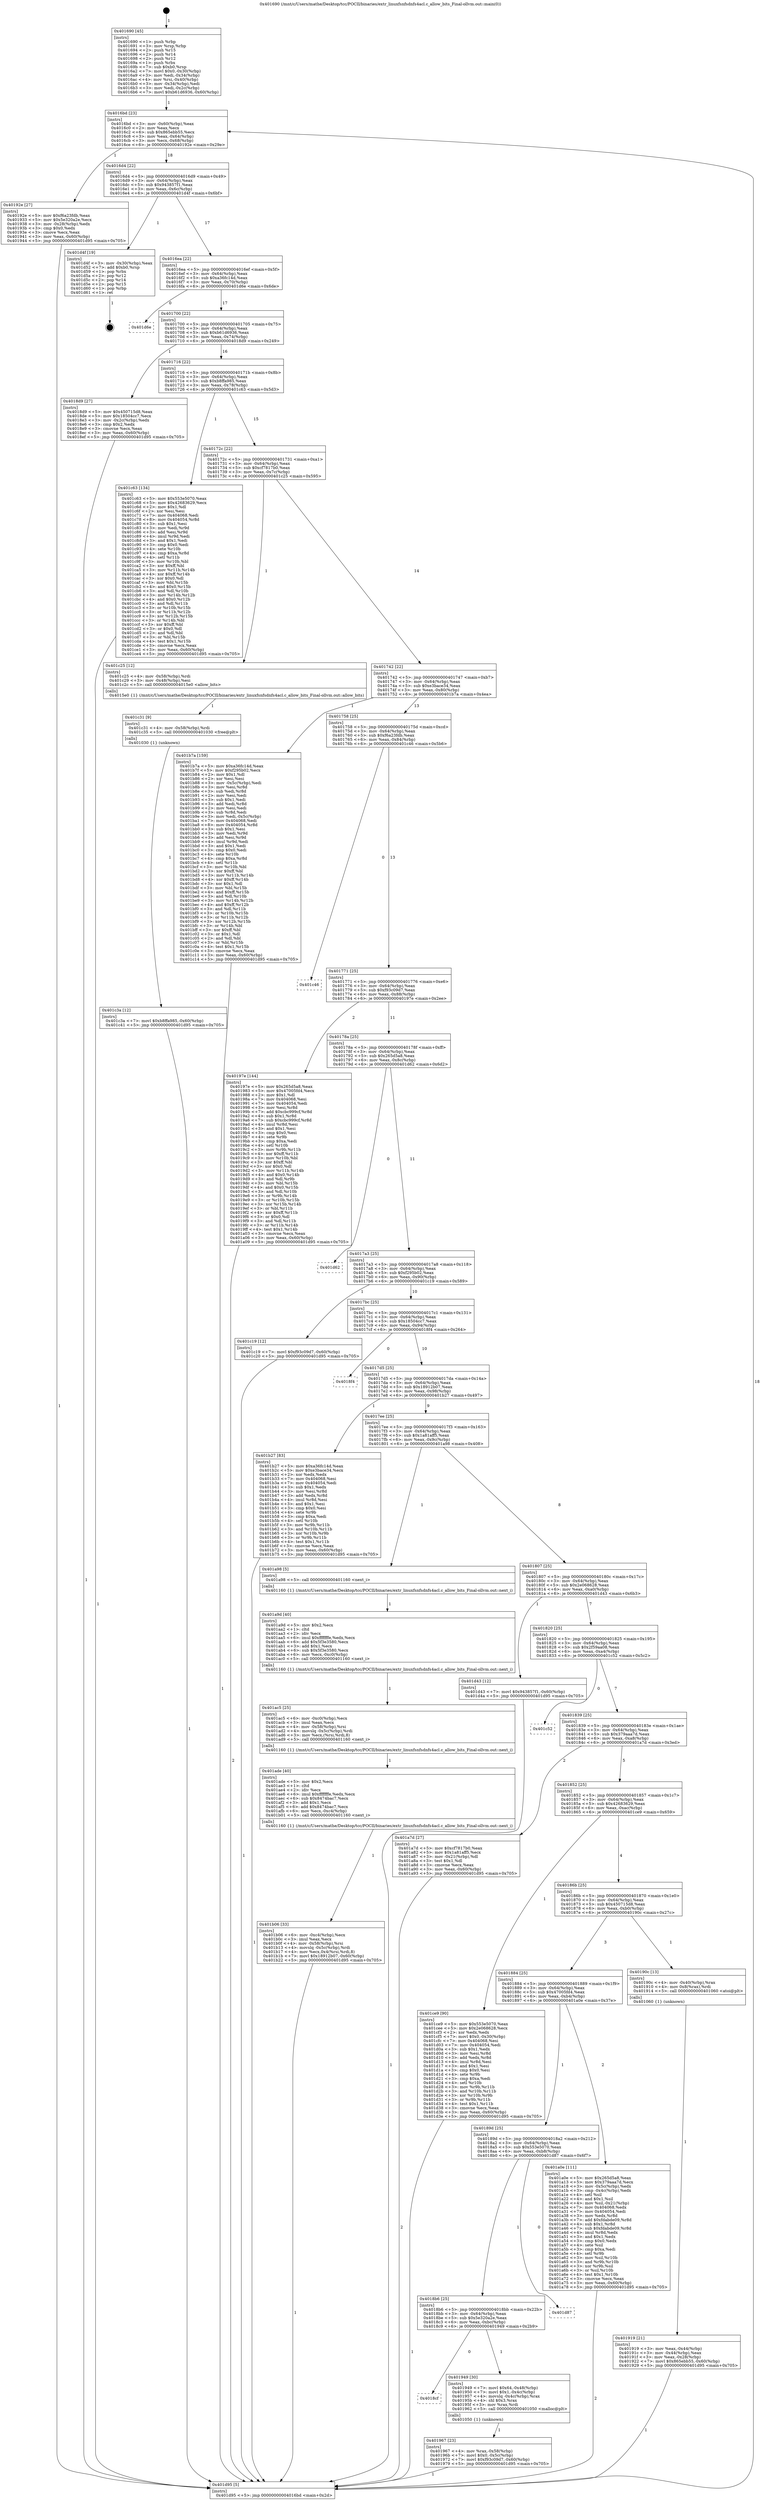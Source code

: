 digraph "0x401690" {
  label = "0x401690 (/mnt/c/Users/mathe/Desktop/tcc/POCII/binaries/extr_linuxfsnfsdnfs4acl.c_allow_bits_Final-ollvm.out::main(0))"
  labelloc = "t"
  node[shape=record]

  Entry [label="",width=0.3,height=0.3,shape=circle,fillcolor=black,style=filled]
  "0x4016bd" [label="{
     0x4016bd [23]\l
     | [instrs]\l
     &nbsp;&nbsp;0x4016bd \<+3\>: mov -0x60(%rbp),%eax\l
     &nbsp;&nbsp;0x4016c0 \<+2\>: mov %eax,%ecx\l
     &nbsp;&nbsp;0x4016c2 \<+6\>: sub $0x865ebb55,%ecx\l
     &nbsp;&nbsp;0x4016c8 \<+3\>: mov %eax,-0x64(%rbp)\l
     &nbsp;&nbsp;0x4016cb \<+3\>: mov %ecx,-0x68(%rbp)\l
     &nbsp;&nbsp;0x4016ce \<+6\>: je 000000000040192e \<main+0x29e\>\l
  }"]
  "0x40192e" [label="{
     0x40192e [27]\l
     | [instrs]\l
     &nbsp;&nbsp;0x40192e \<+5\>: mov $0xf6a23fdb,%eax\l
     &nbsp;&nbsp;0x401933 \<+5\>: mov $0x5e320a2e,%ecx\l
     &nbsp;&nbsp;0x401938 \<+3\>: mov -0x28(%rbp),%edx\l
     &nbsp;&nbsp;0x40193b \<+3\>: cmp $0x0,%edx\l
     &nbsp;&nbsp;0x40193e \<+3\>: cmove %ecx,%eax\l
     &nbsp;&nbsp;0x401941 \<+3\>: mov %eax,-0x60(%rbp)\l
     &nbsp;&nbsp;0x401944 \<+5\>: jmp 0000000000401d95 \<main+0x705\>\l
  }"]
  "0x4016d4" [label="{
     0x4016d4 [22]\l
     | [instrs]\l
     &nbsp;&nbsp;0x4016d4 \<+5\>: jmp 00000000004016d9 \<main+0x49\>\l
     &nbsp;&nbsp;0x4016d9 \<+3\>: mov -0x64(%rbp),%eax\l
     &nbsp;&nbsp;0x4016dc \<+5\>: sub $0x943857f1,%eax\l
     &nbsp;&nbsp;0x4016e1 \<+3\>: mov %eax,-0x6c(%rbp)\l
     &nbsp;&nbsp;0x4016e4 \<+6\>: je 0000000000401d4f \<main+0x6bf\>\l
  }"]
  Exit [label="",width=0.3,height=0.3,shape=circle,fillcolor=black,style=filled,peripheries=2]
  "0x401d4f" [label="{
     0x401d4f [19]\l
     | [instrs]\l
     &nbsp;&nbsp;0x401d4f \<+3\>: mov -0x30(%rbp),%eax\l
     &nbsp;&nbsp;0x401d52 \<+7\>: add $0xb0,%rsp\l
     &nbsp;&nbsp;0x401d59 \<+1\>: pop %rbx\l
     &nbsp;&nbsp;0x401d5a \<+2\>: pop %r12\l
     &nbsp;&nbsp;0x401d5c \<+2\>: pop %r14\l
     &nbsp;&nbsp;0x401d5e \<+2\>: pop %r15\l
     &nbsp;&nbsp;0x401d60 \<+1\>: pop %rbp\l
     &nbsp;&nbsp;0x401d61 \<+1\>: ret\l
  }"]
  "0x4016ea" [label="{
     0x4016ea [22]\l
     | [instrs]\l
     &nbsp;&nbsp;0x4016ea \<+5\>: jmp 00000000004016ef \<main+0x5f\>\l
     &nbsp;&nbsp;0x4016ef \<+3\>: mov -0x64(%rbp),%eax\l
     &nbsp;&nbsp;0x4016f2 \<+5\>: sub $0xa36fc14d,%eax\l
     &nbsp;&nbsp;0x4016f7 \<+3\>: mov %eax,-0x70(%rbp)\l
     &nbsp;&nbsp;0x4016fa \<+6\>: je 0000000000401d6e \<main+0x6de\>\l
  }"]
  "0x401c3a" [label="{
     0x401c3a [12]\l
     | [instrs]\l
     &nbsp;&nbsp;0x401c3a \<+7\>: movl $0xb8ffa985,-0x60(%rbp)\l
     &nbsp;&nbsp;0x401c41 \<+5\>: jmp 0000000000401d95 \<main+0x705\>\l
  }"]
  "0x401d6e" [label="{
     0x401d6e\l
  }", style=dashed]
  "0x401700" [label="{
     0x401700 [22]\l
     | [instrs]\l
     &nbsp;&nbsp;0x401700 \<+5\>: jmp 0000000000401705 \<main+0x75\>\l
     &nbsp;&nbsp;0x401705 \<+3\>: mov -0x64(%rbp),%eax\l
     &nbsp;&nbsp;0x401708 \<+5\>: sub $0xb61d6936,%eax\l
     &nbsp;&nbsp;0x40170d \<+3\>: mov %eax,-0x74(%rbp)\l
     &nbsp;&nbsp;0x401710 \<+6\>: je 00000000004018d9 \<main+0x249\>\l
  }"]
  "0x401c31" [label="{
     0x401c31 [9]\l
     | [instrs]\l
     &nbsp;&nbsp;0x401c31 \<+4\>: mov -0x58(%rbp),%rdi\l
     &nbsp;&nbsp;0x401c35 \<+5\>: call 0000000000401030 \<free@plt\>\l
     | [calls]\l
     &nbsp;&nbsp;0x401030 \{1\} (unknown)\l
  }"]
  "0x4018d9" [label="{
     0x4018d9 [27]\l
     | [instrs]\l
     &nbsp;&nbsp;0x4018d9 \<+5\>: mov $0x450715d8,%eax\l
     &nbsp;&nbsp;0x4018de \<+5\>: mov $0x18504cc7,%ecx\l
     &nbsp;&nbsp;0x4018e3 \<+3\>: mov -0x2c(%rbp),%edx\l
     &nbsp;&nbsp;0x4018e6 \<+3\>: cmp $0x2,%edx\l
     &nbsp;&nbsp;0x4018e9 \<+3\>: cmovne %ecx,%eax\l
     &nbsp;&nbsp;0x4018ec \<+3\>: mov %eax,-0x60(%rbp)\l
     &nbsp;&nbsp;0x4018ef \<+5\>: jmp 0000000000401d95 \<main+0x705\>\l
  }"]
  "0x401716" [label="{
     0x401716 [22]\l
     | [instrs]\l
     &nbsp;&nbsp;0x401716 \<+5\>: jmp 000000000040171b \<main+0x8b\>\l
     &nbsp;&nbsp;0x40171b \<+3\>: mov -0x64(%rbp),%eax\l
     &nbsp;&nbsp;0x40171e \<+5\>: sub $0xb8ffa985,%eax\l
     &nbsp;&nbsp;0x401723 \<+3\>: mov %eax,-0x78(%rbp)\l
     &nbsp;&nbsp;0x401726 \<+6\>: je 0000000000401c63 \<main+0x5d3\>\l
  }"]
  "0x401d95" [label="{
     0x401d95 [5]\l
     | [instrs]\l
     &nbsp;&nbsp;0x401d95 \<+5\>: jmp 00000000004016bd \<main+0x2d\>\l
  }"]
  "0x401690" [label="{
     0x401690 [45]\l
     | [instrs]\l
     &nbsp;&nbsp;0x401690 \<+1\>: push %rbp\l
     &nbsp;&nbsp;0x401691 \<+3\>: mov %rsp,%rbp\l
     &nbsp;&nbsp;0x401694 \<+2\>: push %r15\l
     &nbsp;&nbsp;0x401696 \<+2\>: push %r14\l
     &nbsp;&nbsp;0x401698 \<+2\>: push %r12\l
     &nbsp;&nbsp;0x40169a \<+1\>: push %rbx\l
     &nbsp;&nbsp;0x40169b \<+7\>: sub $0xb0,%rsp\l
     &nbsp;&nbsp;0x4016a2 \<+7\>: movl $0x0,-0x30(%rbp)\l
     &nbsp;&nbsp;0x4016a9 \<+3\>: mov %edi,-0x34(%rbp)\l
     &nbsp;&nbsp;0x4016ac \<+4\>: mov %rsi,-0x40(%rbp)\l
     &nbsp;&nbsp;0x4016b0 \<+3\>: mov -0x34(%rbp),%edi\l
     &nbsp;&nbsp;0x4016b3 \<+3\>: mov %edi,-0x2c(%rbp)\l
     &nbsp;&nbsp;0x4016b6 \<+7\>: movl $0xb61d6936,-0x60(%rbp)\l
  }"]
  "0x401b06" [label="{
     0x401b06 [33]\l
     | [instrs]\l
     &nbsp;&nbsp;0x401b06 \<+6\>: mov -0xc4(%rbp),%ecx\l
     &nbsp;&nbsp;0x401b0c \<+3\>: imul %eax,%ecx\l
     &nbsp;&nbsp;0x401b0f \<+4\>: mov -0x58(%rbp),%rsi\l
     &nbsp;&nbsp;0x401b13 \<+4\>: movslq -0x5c(%rbp),%rdi\l
     &nbsp;&nbsp;0x401b17 \<+4\>: mov %ecx,0x4(%rsi,%rdi,8)\l
     &nbsp;&nbsp;0x401b1b \<+7\>: movl $0x18912b07,-0x60(%rbp)\l
     &nbsp;&nbsp;0x401b22 \<+5\>: jmp 0000000000401d95 \<main+0x705\>\l
  }"]
  "0x401c63" [label="{
     0x401c63 [134]\l
     | [instrs]\l
     &nbsp;&nbsp;0x401c63 \<+5\>: mov $0x553e5070,%eax\l
     &nbsp;&nbsp;0x401c68 \<+5\>: mov $0x42683629,%ecx\l
     &nbsp;&nbsp;0x401c6d \<+2\>: mov $0x1,%dl\l
     &nbsp;&nbsp;0x401c6f \<+2\>: xor %esi,%esi\l
     &nbsp;&nbsp;0x401c71 \<+7\>: mov 0x404068,%edi\l
     &nbsp;&nbsp;0x401c78 \<+8\>: mov 0x404054,%r8d\l
     &nbsp;&nbsp;0x401c80 \<+3\>: sub $0x1,%esi\l
     &nbsp;&nbsp;0x401c83 \<+3\>: mov %edi,%r9d\l
     &nbsp;&nbsp;0x401c86 \<+3\>: add %esi,%r9d\l
     &nbsp;&nbsp;0x401c89 \<+4\>: imul %r9d,%edi\l
     &nbsp;&nbsp;0x401c8d \<+3\>: and $0x1,%edi\l
     &nbsp;&nbsp;0x401c90 \<+3\>: cmp $0x0,%edi\l
     &nbsp;&nbsp;0x401c93 \<+4\>: sete %r10b\l
     &nbsp;&nbsp;0x401c97 \<+4\>: cmp $0xa,%r8d\l
     &nbsp;&nbsp;0x401c9b \<+4\>: setl %r11b\l
     &nbsp;&nbsp;0x401c9f \<+3\>: mov %r10b,%bl\l
     &nbsp;&nbsp;0x401ca2 \<+3\>: xor $0xff,%bl\l
     &nbsp;&nbsp;0x401ca5 \<+3\>: mov %r11b,%r14b\l
     &nbsp;&nbsp;0x401ca8 \<+4\>: xor $0xff,%r14b\l
     &nbsp;&nbsp;0x401cac \<+3\>: xor $0x0,%dl\l
     &nbsp;&nbsp;0x401caf \<+3\>: mov %bl,%r15b\l
     &nbsp;&nbsp;0x401cb2 \<+4\>: and $0x0,%r15b\l
     &nbsp;&nbsp;0x401cb6 \<+3\>: and %dl,%r10b\l
     &nbsp;&nbsp;0x401cb9 \<+3\>: mov %r14b,%r12b\l
     &nbsp;&nbsp;0x401cbc \<+4\>: and $0x0,%r12b\l
     &nbsp;&nbsp;0x401cc0 \<+3\>: and %dl,%r11b\l
     &nbsp;&nbsp;0x401cc3 \<+3\>: or %r10b,%r15b\l
     &nbsp;&nbsp;0x401cc6 \<+3\>: or %r11b,%r12b\l
     &nbsp;&nbsp;0x401cc9 \<+3\>: xor %r12b,%r15b\l
     &nbsp;&nbsp;0x401ccc \<+3\>: or %r14b,%bl\l
     &nbsp;&nbsp;0x401ccf \<+3\>: xor $0xff,%bl\l
     &nbsp;&nbsp;0x401cd2 \<+3\>: or $0x0,%dl\l
     &nbsp;&nbsp;0x401cd5 \<+2\>: and %dl,%bl\l
     &nbsp;&nbsp;0x401cd7 \<+3\>: or %bl,%r15b\l
     &nbsp;&nbsp;0x401cda \<+4\>: test $0x1,%r15b\l
     &nbsp;&nbsp;0x401cde \<+3\>: cmovne %ecx,%eax\l
     &nbsp;&nbsp;0x401ce1 \<+3\>: mov %eax,-0x60(%rbp)\l
     &nbsp;&nbsp;0x401ce4 \<+5\>: jmp 0000000000401d95 \<main+0x705\>\l
  }"]
  "0x40172c" [label="{
     0x40172c [22]\l
     | [instrs]\l
     &nbsp;&nbsp;0x40172c \<+5\>: jmp 0000000000401731 \<main+0xa1\>\l
     &nbsp;&nbsp;0x401731 \<+3\>: mov -0x64(%rbp),%eax\l
     &nbsp;&nbsp;0x401734 \<+5\>: sub $0xcf7817b0,%eax\l
     &nbsp;&nbsp;0x401739 \<+3\>: mov %eax,-0x7c(%rbp)\l
     &nbsp;&nbsp;0x40173c \<+6\>: je 0000000000401c25 \<main+0x595\>\l
  }"]
  "0x401ade" [label="{
     0x401ade [40]\l
     | [instrs]\l
     &nbsp;&nbsp;0x401ade \<+5\>: mov $0x2,%ecx\l
     &nbsp;&nbsp;0x401ae3 \<+1\>: cltd\l
     &nbsp;&nbsp;0x401ae4 \<+2\>: idiv %ecx\l
     &nbsp;&nbsp;0x401ae6 \<+6\>: imul $0xfffffffe,%edx,%ecx\l
     &nbsp;&nbsp;0x401aec \<+6\>: sub $0x8474bac7,%ecx\l
     &nbsp;&nbsp;0x401af2 \<+3\>: add $0x1,%ecx\l
     &nbsp;&nbsp;0x401af5 \<+6\>: add $0x8474bac7,%ecx\l
     &nbsp;&nbsp;0x401afb \<+6\>: mov %ecx,-0xc4(%rbp)\l
     &nbsp;&nbsp;0x401b01 \<+5\>: call 0000000000401160 \<next_i\>\l
     | [calls]\l
     &nbsp;&nbsp;0x401160 \{1\} (/mnt/c/Users/mathe/Desktop/tcc/POCII/binaries/extr_linuxfsnfsdnfs4acl.c_allow_bits_Final-ollvm.out::next_i)\l
  }"]
  "0x401c25" [label="{
     0x401c25 [12]\l
     | [instrs]\l
     &nbsp;&nbsp;0x401c25 \<+4\>: mov -0x58(%rbp),%rdi\l
     &nbsp;&nbsp;0x401c29 \<+3\>: mov -0x48(%rbp),%esi\l
     &nbsp;&nbsp;0x401c2c \<+5\>: call 00000000004015e0 \<allow_bits\>\l
     | [calls]\l
     &nbsp;&nbsp;0x4015e0 \{1\} (/mnt/c/Users/mathe/Desktop/tcc/POCII/binaries/extr_linuxfsnfsdnfs4acl.c_allow_bits_Final-ollvm.out::allow_bits)\l
  }"]
  "0x401742" [label="{
     0x401742 [22]\l
     | [instrs]\l
     &nbsp;&nbsp;0x401742 \<+5\>: jmp 0000000000401747 \<main+0xb7\>\l
     &nbsp;&nbsp;0x401747 \<+3\>: mov -0x64(%rbp),%eax\l
     &nbsp;&nbsp;0x40174a \<+5\>: sub $0xe3bace34,%eax\l
     &nbsp;&nbsp;0x40174f \<+3\>: mov %eax,-0x80(%rbp)\l
     &nbsp;&nbsp;0x401752 \<+6\>: je 0000000000401b7a \<main+0x4ea\>\l
  }"]
  "0x401ac5" [label="{
     0x401ac5 [25]\l
     | [instrs]\l
     &nbsp;&nbsp;0x401ac5 \<+6\>: mov -0xc0(%rbp),%ecx\l
     &nbsp;&nbsp;0x401acb \<+3\>: imul %eax,%ecx\l
     &nbsp;&nbsp;0x401ace \<+4\>: mov -0x58(%rbp),%rsi\l
     &nbsp;&nbsp;0x401ad2 \<+4\>: movslq -0x5c(%rbp),%rdi\l
     &nbsp;&nbsp;0x401ad6 \<+3\>: mov %ecx,(%rsi,%rdi,8)\l
     &nbsp;&nbsp;0x401ad9 \<+5\>: call 0000000000401160 \<next_i\>\l
     | [calls]\l
     &nbsp;&nbsp;0x401160 \{1\} (/mnt/c/Users/mathe/Desktop/tcc/POCII/binaries/extr_linuxfsnfsdnfs4acl.c_allow_bits_Final-ollvm.out::next_i)\l
  }"]
  "0x401b7a" [label="{
     0x401b7a [159]\l
     | [instrs]\l
     &nbsp;&nbsp;0x401b7a \<+5\>: mov $0xa36fc14d,%eax\l
     &nbsp;&nbsp;0x401b7f \<+5\>: mov $0xf295b02,%ecx\l
     &nbsp;&nbsp;0x401b84 \<+2\>: mov $0x1,%dl\l
     &nbsp;&nbsp;0x401b86 \<+2\>: xor %esi,%esi\l
     &nbsp;&nbsp;0x401b88 \<+3\>: mov -0x5c(%rbp),%edi\l
     &nbsp;&nbsp;0x401b8b \<+3\>: mov %esi,%r8d\l
     &nbsp;&nbsp;0x401b8e \<+3\>: sub %edi,%r8d\l
     &nbsp;&nbsp;0x401b91 \<+2\>: mov %esi,%edi\l
     &nbsp;&nbsp;0x401b93 \<+3\>: sub $0x1,%edi\l
     &nbsp;&nbsp;0x401b96 \<+3\>: add %edi,%r8d\l
     &nbsp;&nbsp;0x401b99 \<+2\>: mov %esi,%edi\l
     &nbsp;&nbsp;0x401b9b \<+3\>: sub %r8d,%edi\l
     &nbsp;&nbsp;0x401b9e \<+3\>: mov %edi,-0x5c(%rbp)\l
     &nbsp;&nbsp;0x401ba1 \<+7\>: mov 0x404068,%edi\l
     &nbsp;&nbsp;0x401ba8 \<+8\>: mov 0x404054,%r8d\l
     &nbsp;&nbsp;0x401bb0 \<+3\>: sub $0x1,%esi\l
     &nbsp;&nbsp;0x401bb3 \<+3\>: mov %edi,%r9d\l
     &nbsp;&nbsp;0x401bb6 \<+3\>: add %esi,%r9d\l
     &nbsp;&nbsp;0x401bb9 \<+4\>: imul %r9d,%edi\l
     &nbsp;&nbsp;0x401bbd \<+3\>: and $0x1,%edi\l
     &nbsp;&nbsp;0x401bc0 \<+3\>: cmp $0x0,%edi\l
     &nbsp;&nbsp;0x401bc3 \<+4\>: sete %r10b\l
     &nbsp;&nbsp;0x401bc7 \<+4\>: cmp $0xa,%r8d\l
     &nbsp;&nbsp;0x401bcb \<+4\>: setl %r11b\l
     &nbsp;&nbsp;0x401bcf \<+3\>: mov %r10b,%bl\l
     &nbsp;&nbsp;0x401bd2 \<+3\>: xor $0xff,%bl\l
     &nbsp;&nbsp;0x401bd5 \<+3\>: mov %r11b,%r14b\l
     &nbsp;&nbsp;0x401bd8 \<+4\>: xor $0xff,%r14b\l
     &nbsp;&nbsp;0x401bdc \<+3\>: xor $0x1,%dl\l
     &nbsp;&nbsp;0x401bdf \<+3\>: mov %bl,%r15b\l
     &nbsp;&nbsp;0x401be2 \<+4\>: and $0xff,%r15b\l
     &nbsp;&nbsp;0x401be6 \<+3\>: and %dl,%r10b\l
     &nbsp;&nbsp;0x401be9 \<+3\>: mov %r14b,%r12b\l
     &nbsp;&nbsp;0x401bec \<+4\>: and $0xff,%r12b\l
     &nbsp;&nbsp;0x401bf0 \<+3\>: and %dl,%r11b\l
     &nbsp;&nbsp;0x401bf3 \<+3\>: or %r10b,%r15b\l
     &nbsp;&nbsp;0x401bf6 \<+3\>: or %r11b,%r12b\l
     &nbsp;&nbsp;0x401bf9 \<+3\>: xor %r12b,%r15b\l
     &nbsp;&nbsp;0x401bfc \<+3\>: or %r14b,%bl\l
     &nbsp;&nbsp;0x401bff \<+3\>: xor $0xff,%bl\l
     &nbsp;&nbsp;0x401c02 \<+3\>: or $0x1,%dl\l
     &nbsp;&nbsp;0x401c05 \<+2\>: and %dl,%bl\l
     &nbsp;&nbsp;0x401c07 \<+3\>: or %bl,%r15b\l
     &nbsp;&nbsp;0x401c0a \<+4\>: test $0x1,%r15b\l
     &nbsp;&nbsp;0x401c0e \<+3\>: cmovne %ecx,%eax\l
     &nbsp;&nbsp;0x401c11 \<+3\>: mov %eax,-0x60(%rbp)\l
     &nbsp;&nbsp;0x401c14 \<+5\>: jmp 0000000000401d95 \<main+0x705\>\l
  }"]
  "0x401758" [label="{
     0x401758 [25]\l
     | [instrs]\l
     &nbsp;&nbsp;0x401758 \<+5\>: jmp 000000000040175d \<main+0xcd\>\l
     &nbsp;&nbsp;0x40175d \<+3\>: mov -0x64(%rbp),%eax\l
     &nbsp;&nbsp;0x401760 \<+5\>: sub $0xf6a23fdb,%eax\l
     &nbsp;&nbsp;0x401765 \<+6\>: mov %eax,-0x84(%rbp)\l
     &nbsp;&nbsp;0x40176b \<+6\>: je 0000000000401c46 \<main+0x5b6\>\l
  }"]
  "0x401a9d" [label="{
     0x401a9d [40]\l
     | [instrs]\l
     &nbsp;&nbsp;0x401a9d \<+5\>: mov $0x2,%ecx\l
     &nbsp;&nbsp;0x401aa2 \<+1\>: cltd\l
     &nbsp;&nbsp;0x401aa3 \<+2\>: idiv %ecx\l
     &nbsp;&nbsp;0x401aa5 \<+6\>: imul $0xfffffffe,%edx,%ecx\l
     &nbsp;&nbsp;0x401aab \<+6\>: add $0x5f3e3580,%ecx\l
     &nbsp;&nbsp;0x401ab1 \<+3\>: add $0x1,%ecx\l
     &nbsp;&nbsp;0x401ab4 \<+6\>: sub $0x5f3e3580,%ecx\l
     &nbsp;&nbsp;0x401aba \<+6\>: mov %ecx,-0xc0(%rbp)\l
     &nbsp;&nbsp;0x401ac0 \<+5\>: call 0000000000401160 \<next_i\>\l
     | [calls]\l
     &nbsp;&nbsp;0x401160 \{1\} (/mnt/c/Users/mathe/Desktop/tcc/POCII/binaries/extr_linuxfsnfsdnfs4acl.c_allow_bits_Final-ollvm.out::next_i)\l
  }"]
  "0x401c46" [label="{
     0x401c46\l
  }", style=dashed]
  "0x401771" [label="{
     0x401771 [25]\l
     | [instrs]\l
     &nbsp;&nbsp;0x401771 \<+5\>: jmp 0000000000401776 \<main+0xe6\>\l
     &nbsp;&nbsp;0x401776 \<+3\>: mov -0x64(%rbp),%eax\l
     &nbsp;&nbsp;0x401779 \<+5\>: sub $0xf93c09d7,%eax\l
     &nbsp;&nbsp;0x40177e \<+6\>: mov %eax,-0x88(%rbp)\l
     &nbsp;&nbsp;0x401784 \<+6\>: je 000000000040197e \<main+0x2ee\>\l
  }"]
  "0x401967" [label="{
     0x401967 [23]\l
     | [instrs]\l
     &nbsp;&nbsp;0x401967 \<+4\>: mov %rax,-0x58(%rbp)\l
     &nbsp;&nbsp;0x40196b \<+7\>: movl $0x0,-0x5c(%rbp)\l
     &nbsp;&nbsp;0x401972 \<+7\>: movl $0xf93c09d7,-0x60(%rbp)\l
     &nbsp;&nbsp;0x401979 \<+5\>: jmp 0000000000401d95 \<main+0x705\>\l
  }"]
  "0x40197e" [label="{
     0x40197e [144]\l
     | [instrs]\l
     &nbsp;&nbsp;0x40197e \<+5\>: mov $0x265d5a8,%eax\l
     &nbsp;&nbsp;0x401983 \<+5\>: mov $0x47005fd4,%ecx\l
     &nbsp;&nbsp;0x401988 \<+2\>: mov $0x1,%dl\l
     &nbsp;&nbsp;0x40198a \<+7\>: mov 0x404068,%esi\l
     &nbsp;&nbsp;0x401991 \<+7\>: mov 0x404054,%edi\l
     &nbsp;&nbsp;0x401998 \<+3\>: mov %esi,%r8d\l
     &nbsp;&nbsp;0x40199b \<+7\>: add $0xcbc999cf,%r8d\l
     &nbsp;&nbsp;0x4019a2 \<+4\>: sub $0x1,%r8d\l
     &nbsp;&nbsp;0x4019a6 \<+7\>: sub $0xcbc999cf,%r8d\l
     &nbsp;&nbsp;0x4019ad \<+4\>: imul %r8d,%esi\l
     &nbsp;&nbsp;0x4019b1 \<+3\>: and $0x1,%esi\l
     &nbsp;&nbsp;0x4019b4 \<+3\>: cmp $0x0,%esi\l
     &nbsp;&nbsp;0x4019b7 \<+4\>: sete %r9b\l
     &nbsp;&nbsp;0x4019bb \<+3\>: cmp $0xa,%edi\l
     &nbsp;&nbsp;0x4019be \<+4\>: setl %r10b\l
     &nbsp;&nbsp;0x4019c2 \<+3\>: mov %r9b,%r11b\l
     &nbsp;&nbsp;0x4019c5 \<+4\>: xor $0xff,%r11b\l
     &nbsp;&nbsp;0x4019c9 \<+3\>: mov %r10b,%bl\l
     &nbsp;&nbsp;0x4019cc \<+3\>: xor $0xff,%bl\l
     &nbsp;&nbsp;0x4019cf \<+3\>: xor $0x0,%dl\l
     &nbsp;&nbsp;0x4019d2 \<+3\>: mov %r11b,%r14b\l
     &nbsp;&nbsp;0x4019d5 \<+4\>: and $0x0,%r14b\l
     &nbsp;&nbsp;0x4019d9 \<+3\>: and %dl,%r9b\l
     &nbsp;&nbsp;0x4019dc \<+3\>: mov %bl,%r15b\l
     &nbsp;&nbsp;0x4019df \<+4\>: and $0x0,%r15b\l
     &nbsp;&nbsp;0x4019e3 \<+3\>: and %dl,%r10b\l
     &nbsp;&nbsp;0x4019e6 \<+3\>: or %r9b,%r14b\l
     &nbsp;&nbsp;0x4019e9 \<+3\>: or %r10b,%r15b\l
     &nbsp;&nbsp;0x4019ec \<+3\>: xor %r15b,%r14b\l
     &nbsp;&nbsp;0x4019ef \<+3\>: or %bl,%r11b\l
     &nbsp;&nbsp;0x4019f2 \<+4\>: xor $0xff,%r11b\l
     &nbsp;&nbsp;0x4019f6 \<+3\>: or $0x0,%dl\l
     &nbsp;&nbsp;0x4019f9 \<+3\>: and %dl,%r11b\l
     &nbsp;&nbsp;0x4019fc \<+3\>: or %r11b,%r14b\l
     &nbsp;&nbsp;0x4019ff \<+4\>: test $0x1,%r14b\l
     &nbsp;&nbsp;0x401a03 \<+3\>: cmovne %ecx,%eax\l
     &nbsp;&nbsp;0x401a06 \<+3\>: mov %eax,-0x60(%rbp)\l
     &nbsp;&nbsp;0x401a09 \<+5\>: jmp 0000000000401d95 \<main+0x705\>\l
  }"]
  "0x40178a" [label="{
     0x40178a [25]\l
     | [instrs]\l
     &nbsp;&nbsp;0x40178a \<+5\>: jmp 000000000040178f \<main+0xff\>\l
     &nbsp;&nbsp;0x40178f \<+3\>: mov -0x64(%rbp),%eax\l
     &nbsp;&nbsp;0x401792 \<+5\>: sub $0x265d5a8,%eax\l
     &nbsp;&nbsp;0x401797 \<+6\>: mov %eax,-0x8c(%rbp)\l
     &nbsp;&nbsp;0x40179d \<+6\>: je 0000000000401d62 \<main+0x6d2\>\l
  }"]
  "0x4018cf" [label="{
     0x4018cf\l
  }", style=dashed]
  "0x401d62" [label="{
     0x401d62\l
  }", style=dashed]
  "0x4017a3" [label="{
     0x4017a3 [25]\l
     | [instrs]\l
     &nbsp;&nbsp;0x4017a3 \<+5\>: jmp 00000000004017a8 \<main+0x118\>\l
     &nbsp;&nbsp;0x4017a8 \<+3\>: mov -0x64(%rbp),%eax\l
     &nbsp;&nbsp;0x4017ab \<+5\>: sub $0xf295b02,%eax\l
     &nbsp;&nbsp;0x4017b0 \<+6\>: mov %eax,-0x90(%rbp)\l
     &nbsp;&nbsp;0x4017b6 \<+6\>: je 0000000000401c19 \<main+0x589\>\l
  }"]
  "0x401949" [label="{
     0x401949 [30]\l
     | [instrs]\l
     &nbsp;&nbsp;0x401949 \<+7\>: movl $0x64,-0x48(%rbp)\l
     &nbsp;&nbsp;0x401950 \<+7\>: movl $0x1,-0x4c(%rbp)\l
     &nbsp;&nbsp;0x401957 \<+4\>: movslq -0x4c(%rbp),%rax\l
     &nbsp;&nbsp;0x40195b \<+4\>: shl $0x3,%rax\l
     &nbsp;&nbsp;0x40195f \<+3\>: mov %rax,%rdi\l
     &nbsp;&nbsp;0x401962 \<+5\>: call 0000000000401050 \<malloc@plt\>\l
     | [calls]\l
     &nbsp;&nbsp;0x401050 \{1\} (unknown)\l
  }"]
  "0x401c19" [label="{
     0x401c19 [12]\l
     | [instrs]\l
     &nbsp;&nbsp;0x401c19 \<+7\>: movl $0xf93c09d7,-0x60(%rbp)\l
     &nbsp;&nbsp;0x401c20 \<+5\>: jmp 0000000000401d95 \<main+0x705\>\l
  }"]
  "0x4017bc" [label="{
     0x4017bc [25]\l
     | [instrs]\l
     &nbsp;&nbsp;0x4017bc \<+5\>: jmp 00000000004017c1 \<main+0x131\>\l
     &nbsp;&nbsp;0x4017c1 \<+3\>: mov -0x64(%rbp),%eax\l
     &nbsp;&nbsp;0x4017c4 \<+5\>: sub $0x18504cc7,%eax\l
     &nbsp;&nbsp;0x4017c9 \<+6\>: mov %eax,-0x94(%rbp)\l
     &nbsp;&nbsp;0x4017cf \<+6\>: je 00000000004018f4 \<main+0x264\>\l
  }"]
  "0x4018b6" [label="{
     0x4018b6 [25]\l
     | [instrs]\l
     &nbsp;&nbsp;0x4018b6 \<+5\>: jmp 00000000004018bb \<main+0x22b\>\l
     &nbsp;&nbsp;0x4018bb \<+3\>: mov -0x64(%rbp),%eax\l
     &nbsp;&nbsp;0x4018be \<+5\>: sub $0x5e320a2e,%eax\l
     &nbsp;&nbsp;0x4018c3 \<+6\>: mov %eax,-0xbc(%rbp)\l
     &nbsp;&nbsp;0x4018c9 \<+6\>: je 0000000000401949 \<main+0x2b9\>\l
  }"]
  "0x4018f4" [label="{
     0x4018f4\l
  }", style=dashed]
  "0x4017d5" [label="{
     0x4017d5 [25]\l
     | [instrs]\l
     &nbsp;&nbsp;0x4017d5 \<+5\>: jmp 00000000004017da \<main+0x14a\>\l
     &nbsp;&nbsp;0x4017da \<+3\>: mov -0x64(%rbp),%eax\l
     &nbsp;&nbsp;0x4017dd \<+5\>: sub $0x18912b07,%eax\l
     &nbsp;&nbsp;0x4017e2 \<+6\>: mov %eax,-0x98(%rbp)\l
     &nbsp;&nbsp;0x4017e8 \<+6\>: je 0000000000401b27 \<main+0x497\>\l
  }"]
  "0x401d87" [label="{
     0x401d87\l
  }", style=dashed]
  "0x401b27" [label="{
     0x401b27 [83]\l
     | [instrs]\l
     &nbsp;&nbsp;0x401b27 \<+5\>: mov $0xa36fc14d,%eax\l
     &nbsp;&nbsp;0x401b2c \<+5\>: mov $0xe3bace34,%ecx\l
     &nbsp;&nbsp;0x401b31 \<+2\>: xor %edx,%edx\l
     &nbsp;&nbsp;0x401b33 \<+7\>: mov 0x404068,%esi\l
     &nbsp;&nbsp;0x401b3a \<+7\>: mov 0x404054,%edi\l
     &nbsp;&nbsp;0x401b41 \<+3\>: sub $0x1,%edx\l
     &nbsp;&nbsp;0x401b44 \<+3\>: mov %esi,%r8d\l
     &nbsp;&nbsp;0x401b47 \<+3\>: add %edx,%r8d\l
     &nbsp;&nbsp;0x401b4a \<+4\>: imul %r8d,%esi\l
     &nbsp;&nbsp;0x401b4e \<+3\>: and $0x1,%esi\l
     &nbsp;&nbsp;0x401b51 \<+3\>: cmp $0x0,%esi\l
     &nbsp;&nbsp;0x401b54 \<+4\>: sete %r9b\l
     &nbsp;&nbsp;0x401b58 \<+3\>: cmp $0xa,%edi\l
     &nbsp;&nbsp;0x401b5b \<+4\>: setl %r10b\l
     &nbsp;&nbsp;0x401b5f \<+3\>: mov %r9b,%r11b\l
     &nbsp;&nbsp;0x401b62 \<+3\>: and %r10b,%r11b\l
     &nbsp;&nbsp;0x401b65 \<+3\>: xor %r10b,%r9b\l
     &nbsp;&nbsp;0x401b68 \<+3\>: or %r9b,%r11b\l
     &nbsp;&nbsp;0x401b6b \<+4\>: test $0x1,%r11b\l
     &nbsp;&nbsp;0x401b6f \<+3\>: cmovne %ecx,%eax\l
     &nbsp;&nbsp;0x401b72 \<+3\>: mov %eax,-0x60(%rbp)\l
     &nbsp;&nbsp;0x401b75 \<+5\>: jmp 0000000000401d95 \<main+0x705\>\l
  }"]
  "0x4017ee" [label="{
     0x4017ee [25]\l
     | [instrs]\l
     &nbsp;&nbsp;0x4017ee \<+5\>: jmp 00000000004017f3 \<main+0x163\>\l
     &nbsp;&nbsp;0x4017f3 \<+3\>: mov -0x64(%rbp),%eax\l
     &nbsp;&nbsp;0x4017f6 \<+5\>: sub $0x1a81aff5,%eax\l
     &nbsp;&nbsp;0x4017fb \<+6\>: mov %eax,-0x9c(%rbp)\l
     &nbsp;&nbsp;0x401801 \<+6\>: je 0000000000401a98 \<main+0x408\>\l
  }"]
  "0x40189d" [label="{
     0x40189d [25]\l
     | [instrs]\l
     &nbsp;&nbsp;0x40189d \<+5\>: jmp 00000000004018a2 \<main+0x212\>\l
     &nbsp;&nbsp;0x4018a2 \<+3\>: mov -0x64(%rbp),%eax\l
     &nbsp;&nbsp;0x4018a5 \<+5\>: sub $0x553e5070,%eax\l
     &nbsp;&nbsp;0x4018aa \<+6\>: mov %eax,-0xb8(%rbp)\l
     &nbsp;&nbsp;0x4018b0 \<+6\>: je 0000000000401d87 \<main+0x6f7\>\l
  }"]
  "0x401a98" [label="{
     0x401a98 [5]\l
     | [instrs]\l
     &nbsp;&nbsp;0x401a98 \<+5\>: call 0000000000401160 \<next_i\>\l
     | [calls]\l
     &nbsp;&nbsp;0x401160 \{1\} (/mnt/c/Users/mathe/Desktop/tcc/POCII/binaries/extr_linuxfsnfsdnfs4acl.c_allow_bits_Final-ollvm.out::next_i)\l
  }"]
  "0x401807" [label="{
     0x401807 [25]\l
     | [instrs]\l
     &nbsp;&nbsp;0x401807 \<+5\>: jmp 000000000040180c \<main+0x17c\>\l
     &nbsp;&nbsp;0x40180c \<+3\>: mov -0x64(%rbp),%eax\l
     &nbsp;&nbsp;0x40180f \<+5\>: sub $0x2e068628,%eax\l
     &nbsp;&nbsp;0x401814 \<+6\>: mov %eax,-0xa0(%rbp)\l
     &nbsp;&nbsp;0x40181a \<+6\>: je 0000000000401d43 \<main+0x6b3\>\l
  }"]
  "0x401a0e" [label="{
     0x401a0e [111]\l
     | [instrs]\l
     &nbsp;&nbsp;0x401a0e \<+5\>: mov $0x265d5a8,%eax\l
     &nbsp;&nbsp;0x401a13 \<+5\>: mov $0x379aaa7d,%ecx\l
     &nbsp;&nbsp;0x401a18 \<+3\>: mov -0x5c(%rbp),%edx\l
     &nbsp;&nbsp;0x401a1b \<+3\>: cmp -0x4c(%rbp),%edx\l
     &nbsp;&nbsp;0x401a1e \<+4\>: setl %sil\l
     &nbsp;&nbsp;0x401a22 \<+4\>: and $0x1,%sil\l
     &nbsp;&nbsp;0x401a26 \<+4\>: mov %sil,-0x21(%rbp)\l
     &nbsp;&nbsp;0x401a2a \<+7\>: mov 0x404068,%edx\l
     &nbsp;&nbsp;0x401a31 \<+7\>: mov 0x404054,%edi\l
     &nbsp;&nbsp;0x401a38 \<+3\>: mov %edx,%r8d\l
     &nbsp;&nbsp;0x401a3b \<+7\>: add $0xfdabde09,%r8d\l
     &nbsp;&nbsp;0x401a42 \<+4\>: sub $0x1,%r8d\l
     &nbsp;&nbsp;0x401a46 \<+7\>: sub $0xfdabde09,%r8d\l
     &nbsp;&nbsp;0x401a4d \<+4\>: imul %r8d,%edx\l
     &nbsp;&nbsp;0x401a51 \<+3\>: and $0x1,%edx\l
     &nbsp;&nbsp;0x401a54 \<+3\>: cmp $0x0,%edx\l
     &nbsp;&nbsp;0x401a57 \<+4\>: sete %sil\l
     &nbsp;&nbsp;0x401a5b \<+3\>: cmp $0xa,%edi\l
     &nbsp;&nbsp;0x401a5e \<+4\>: setl %r9b\l
     &nbsp;&nbsp;0x401a62 \<+3\>: mov %sil,%r10b\l
     &nbsp;&nbsp;0x401a65 \<+3\>: and %r9b,%r10b\l
     &nbsp;&nbsp;0x401a68 \<+3\>: xor %r9b,%sil\l
     &nbsp;&nbsp;0x401a6b \<+3\>: or %sil,%r10b\l
     &nbsp;&nbsp;0x401a6e \<+4\>: test $0x1,%r10b\l
     &nbsp;&nbsp;0x401a72 \<+3\>: cmovne %ecx,%eax\l
     &nbsp;&nbsp;0x401a75 \<+3\>: mov %eax,-0x60(%rbp)\l
     &nbsp;&nbsp;0x401a78 \<+5\>: jmp 0000000000401d95 \<main+0x705\>\l
  }"]
  "0x401d43" [label="{
     0x401d43 [12]\l
     | [instrs]\l
     &nbsp;&nbsp;0x401d43 \<+7\>: movl $0x943857f1,-0x60(%rbp)\l
     &nbsp;&nbsp;0x401d4a \<+5\>: jmp 0000000000401d95 \<main+0x705\>\l
  }"]
  "0x401820" [label="{
     0x401820 [25]\l
     | [instrs]\l
     &nbsp;&nbsp;0x401820 \<+5\>: jmp 0000000000401825 \<main+0x195\>\l
     &nbsp;&nbsp;0x401825 \<+3\>: mov -0x64(%rbp),%eax\l
     &nbsp;&nbsp;0x401828 \<+5\>: sub $0x2f59aa08,%eax\l
     &nbsp;&nbsp;0x40182d \<+6\>: mov %eax,-0xa4(%rbp)\l
     &nbsp;&nbsp;0x401833 \<+6\>: je 0000000000401c52 \<main+0x5c2\>\l
  }"]
  "0x401919" [label="{
     0x401919 [21]\l
     | [instrs]\l
     &nbsp;&nbsp;0x401919 \<+3\>: mov %eax,-0x44(%rbp)\l
     &nbsp;&nbsp;0x40191c \<+3\>: mov -0x44(%rbp),%eax\l
     &nbsp;&nbsp;0x40191f \<+3\>: mov %eax,-0x28(%rbp)\l
     &nbsp;&nbsp;0x401922 \<+7\>: movl $0x865ebb55,-0x60(%rbp)\l
     &nbsp;&nbsp;0x401929 \<+5\>: jmp 0000000000401d95 \<main+0x705\>\l
  }"]
  "0x401c52" [label="{
     0x401c52\l
  }", style=dashed]
  "0x401839" [label="{
     0x401839 [25]\l
     | [instrs]\l
     &nbsp;&nbsp;0x401839 \<+5\>: jmp 000000000040183e \<main+0x1ae\>\l
     &nbsp;&nbsp;0x40183e \<+3\>: mov -0x64(%rbp),%eax\l
     &nbsp;&nbsp;0x401841 \<+5\>: sub $0x379aaa7d,%eax\l
     &nbsp;&nbsp;0x401846 \<+6\>: mov %eax,-0xa8(%rbp)\l
     &nbsp;&nbsp;0x40184c \<+6\>: je 0000000000401a7d \<main+0x3ed\>\l
  }"]
  "0x401884" [label="{
     0x401884 [25]\l
     | [instrs]\l
     &nbsp;&nbsp;0x401884 \<+5\>: jmp 0000000000401889 \<main+0x1f9\>\l
     &nbsp;&nbsp;0x401889 \<+3\>: mov -0x64(%rbp),%eax\l
     &nbsp;&nbsp;0x40188c \<+5\>: sub $0x47005fd4,%eax\l
     &nbsp;&nbsp;0x401891 \<+6\>: mov %eax,-0xb4(%rbp)\l
     &nbsp;&nbsp;0x401897 \<+6\>: je 0000000000401a0e \<main+0x37e\>\l
  }"]
  "0x401a7d" [label="{
     0x401a7d [27]\l
     | [instrs]\l
     &nbsp;&nbsp;0x401a7d \<+5\>: mov $0xcf7817b0,%eax\l
     &nbsp;&nbsp;0x401a82 \<+5\>: mov $0x1a81aff5,%ecx\l
     &nbsp;&nbsp;0x401a87 \<+3\>: mov -0x21(%rbp),%dl\l
     &nbsp;&nbsp;0x401a8a \<+3\>: test $0x1,%dl\l
     &nbsp;&nbsp;0x401a8d \<+3\>: cmovne %ecx,%eax\l
     &nbsp;&nbsp;0x401a90 \<+3\>: mov %eax,-0x60(%rbp)\l
     &nbsp;&nbsp;0x401a93 \<+5\>: jmp 0000000000401d95 \<main+0x705\>\l
  }"]
  "0x401852" [label="{
     0x401852 [25]\l
     | [instrs]\l
     &nbsp;&nbsp;0x401852 \<+5\>: jmp 0000000000401857 \<main+0x1c7\>\l
     &nbsp;&nbsp;0x401857 \<+3\>: mov -0x64(%rbp),%eax\l
     &nbsp;&nbsp;0x40185a \<+5\>: sub $0x42683629,%eax\l
     &nbsp;&nbsp;0x40185f \<+6\>: mov %eax,-0xac(%rbp)\l
     &nbsp;&nbsp;0x401865 \<+6\>: je 0000000000401ce9 \<main+0x659\>\l
  }"]
  "0x40190c" [label="{
     0x40190c [13]\l
     | [instrs]\l
     &nbsp;&nbsp;0x40190c \<+4\>: mov -0x40(%rbp),%rax\l
     &nbsp;&nbsp;0x401910 \<+4\>: mov 0x8(%rax),%rdi\l
     &nbsp;&nbsp;0x401914 \<+5\>: call 0000000000401060 \<atoi@plt\>\l
     | [calls]\l
     &nbsp;&nbsp;0x401060 \{1\} (unknown)\l
  }"]
  "0x401ce9" [label="{
     0x401ce9 [90]\l
     | [instrs]\l
     &nbsp;&nbsp;0x401ce9 \<+5\>: mov $0x553e5070,%eax\l
     &nbsp;&nbsp;0x401cee \<+5\>: mov $0x2e068628,%ecx\l
     &nbsp;&nbsp;0x401cf3 \<+2\>: xor %edx,%edx\l
     &nbsp;&nbsp;0x401cf5 \<+7\>: movl $0x0,-0x30(%rbp)\l
     &nbsp;&nbsp;0x401cfc \<+7\>: mov 0x404068,%esi\l
     &nbsp;&nbsp;0x401d03 \<+7\>: mov 0x404054,%edi\l
     &nbsp;&nbsp;0x401d0a \<+3\>: sub $0x1,%edx\l
     &nbsp;&nbsp;0x401d0d \<+3\>: mov %esi,%r8d\l
     &nbsp;&nbsp;0x401d10 \<+3\>: add %edx,%r8d\l
     &nbsp;&nbsp;0x401d13 \<+4\>: imul %r8d,%esi\l
     &nbsp;&nbsp;0x401d17 \<+3\>: and $0x1,%esi\l
     &nbsp;&nbsp;0x401d1a \<+3\>: cmp $0x0,%esi\l
     &nbsp;&nbsp;0x401d1d \<+4\>: sete %r9b\l
     &nbsp;&nbsp;0x401d21 \<+3\>: cmp $0xa,%edi\l
     &nbsp;&nbsp;0x401d24 \<+4\>: setl %r10b\l
     &nbsp;&nbsp;0x401d28 \<+3\>: mov %r9b,%r11b\l
     &nbsp;&nbsp;0x401d2b \<+3\>: and %r10b,%r11b\l
     &nbsp;&nbsp;0x401d2e \<+3\>: xor %r10b,%r9b\l
     &nbsp;&nbsp;0x401d31 \<+3\>: or %r9b,%r11b\l
     &nbsp;&nbsp;0x401d34 \<+4\>: test $0x1,%r11b\l
     &nbsp;&nbsp;0x401d38 \<+3\>: cmovne %ecx,%eax\l
     &nbsp;&nbsp;0x401d3b \<+3\>: mov %eax,-0x60(%rbp)\l
     &nbsp;&nbsp;0x401d3e \<+5\>: jmp 0000000000401d95 \<main+0x705\>\l
  }"]
  "0x40186b" [label="{
     0x40186b [25]\l
     | [instrs]\l
     &nbsp;&nbsp;0x40186b \<+5\>: jmp 0000000000401870 \<main+0x1e0\>\l
     &nbsp;&nbsp;0x401870 \<+3\>: mov -0x64(%rbp),%eax\l
     &nbsp;&nbsp;0x401873 \<+5\>: sub $0x450715d8,%eax\l
     &nbsp;&nbsp;0x401878 \<+6\>: mov %eax,-0xb0(%rbp)\l
     &nbsp;&nbsp;0x40187e \<+6\>: je 000000000040190c \<main+0x27c\>\l
  }"]
  Entry -> "0x401690" [label=" 1"]
  "0x4016bd" -> "0x40192e" [label=" 1"]
  "0x4016bd" -> "0x4016d4" [label=" 18"]
  "0x401d4f" -> Exit [label=" 1"]
  "0x4016d4" -> "0x401d4f" [label=" 1"]
  "0x4016d4" -> "0x4016ea" [label=" 17"]
  "0x401d43" -> "0x401d95" [label=" 1"]
  "0x4016ea" -> "0x401d6e" [label=" 0"]
  "0x4016ea" -> "0x401700" [label=" 17"]
  "0x401ce9" -> "0x401d95" [label=" 1"]
  "0x401700" -> "0x4018d9" [label=" 1"]
  "0x401700" -> "0x401716" [label=" 16"]
  "0x4018d9" -> "0x401d95" [label=" 1"]
  "0x401690" -> "0x4016bd" [label=" 1"]
  "0x401d95" -> "0x4016bd" [label=" 18"]
  "0x401c63" -> "0x401d95" [label=" 1"]
  "0x401716" -> "0x401c63" [label=" 1"]
  "0x401716" -> "0x40172c" [label=" 15"]
  "0x401c3a" -> "0x401d95" [label=" 1"]
  "0x40172c" -> "0x401c25" [label=" 1"]
  "0x40172c" -> "0x401742" [label=" 14"]
  "0x401c31" -> "0x401c3a" [label=" 1"]
  "0x401742" -> "0x401b7a" [label=" 1"]
  "0x401742" -> "0x401758" [label=" 13"]
  "0x401c25" -> "0x401c31" [label=" 1"]
  "0x401758" -> "0x401c46" [label=" 0"]
  "0x401758" -> "0x401771" [label=" 13"]
  "0x401c19" -> "0x401d95" [label=" 1"]
  "0x401771" -> "0x40197e" [label=" 2"]
  "0x401771" -> "0x40178a" [label=" 11"]
  "0x401b7a" -> "0x401d95" [label=" 1"]
  "0x40178a" -> "0x401d62" [label=" 0"]
  "0x40178a" -> "0x4017a3" [label=" 11"]
  "0x401b27" -> "0x401d95" [label=" 1"]
  "0x4017a3" -> "0x401c19" [label=" 1"]
  "0x4017a3" -> "0x4017bc" [label=" 10"]
  "0x401b06" -> "0x401d95" [label=" 1"]
  "0x4017bc" -> "0x4018f4" [label=" 0"]
  "0x4017bc" -> "0x4017d5" [label=" 10"]
  "0x401ac5" -> "0x401ade" [label=" 1"]
  "0x4017d5" -> "0x401b27" [label=" 1"]
  "0x4017d5" -> "0x4017ee" [label=" 9"]
  "0x401a9d" -> "0x401ac5" [label=" 1"]
  "0x4017ee" -> "0x401a98" [label=" 1"]
  "0x4017ee" -> "0x401807" [label=" 8"]
  "0x401a7d" -> "0x401d95" [label=" 2"]
  "0x401807" -> "0x401d43" [label=" 1"]
  "0x401807" -> "0x401820" [label=" 7"]
  "0x401a0e" -> "0x401d95" [label=" 2"]
  "0x401820" -> "0x401c52" [label=" 0"]
  "0x401820" -> "0x401839" [label=" 7"]
  "0x401967" -> "0x401d95" [label=" 1"]
  "0x401839" -> "0x401a7d" [label=" 2"]
  "0x401839" -> "0x401852" [label=" 5"]
  "0x401949" -> "0x401967" [label=" 1"]
  "0x401852" -> "0x401ce9" [label=" 1"]
  "0x401852" -> "0x40186b" [label=" 4"]
  "0x4018b6" -> "0x4018cf" [label=" 0"]
  "0x40186b" -> "0x40190c" [label=" 1"]
  "0x40186b" -> "0x401884" [label=" 3"]
  "0x40190c" -> "0x401919" [label=" 1"]
  "0x401919" -> "0x401d95" [label=" 1"]
  "0x40192e" -> "0x401d95" [label=" 1"]
  "0x40197e" -> "0x401d95" [label=" 2"]
  "0x401884" -> "0x401a0e" [label=" 2"]
  "0x401884" -> "0x40189d" [label=" 1"]
  "0x401a98" -> "0x401a9d" [label=" 1"]
  "0x40189d" -> "0x401d87" [label=" 0"]
  "0x40189d" -> "0x4018b6" [label=" 1"]
  "0x401ade" -> "0x401b06" [label=" 1"]
  "0x4018b6" -> "0x401949" [label=" 1"]
}
